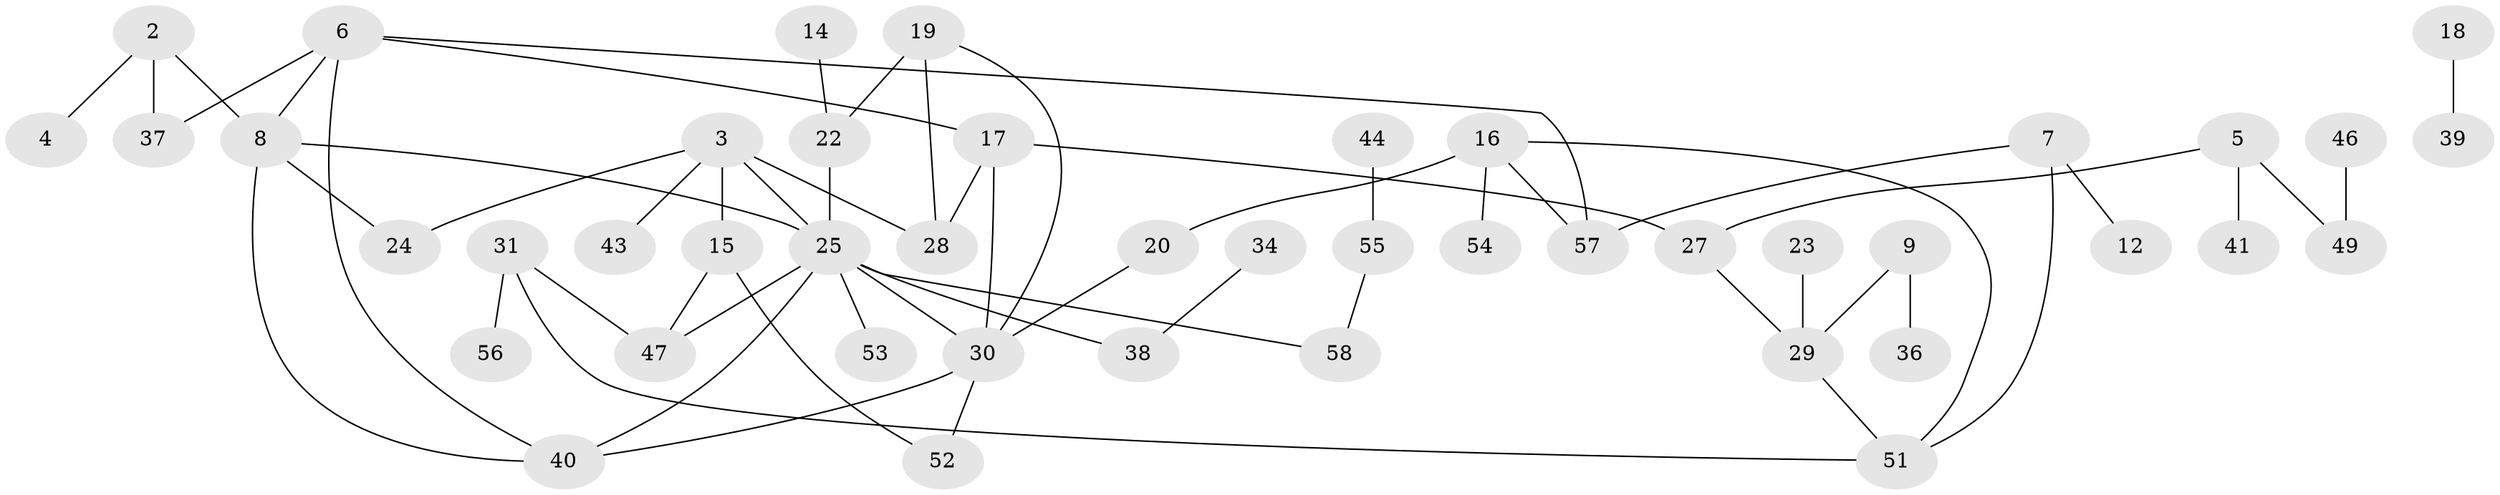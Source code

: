 // original degree distribution, {0: 0.10416666666666667, 2: 0.25, 1: 0.3020833333333333, 3: 0.19791666666666666, 4: 0.10416666666666667, 5: 0.041666666666666664}
// Generated by graph-tools (version 1.1) at 2025/48/03/04/25 22:48:30]
// undirected, 45 vertices, 58 edges
graph export_dot {
  node [color=gray90,style=filled];
  2;
  3;
  4;
  5;
  6;
  7;
  8;
  9;
  12;
  14;
  15;
  16;
  17;
  18;
  19;
  20;
  22;
  23;
  24;
  25;
  27;
  28;
  29;
  30;
  31;
  34;
  36;
  37;
  38;
  39;
  40;
  41;
  43;
  44;
  46;
  47;
  49;
  51;
  52;
  53;
  54;
  55;
  56;
  57;
  58;
  2 -- 4 [weight=1.0];
  2 -- 8 [weight=1.0];
  2 -- 37 [weight=1.0];
  3 -- 15 [weight=1.0];
  3 -- 24 [weight=1.0];
  3 -- 25 [weight=1.0];
  3 -- 28 [weight=1.0];
  3 -- 43 [weight=1.0];
  5 -- 27 [weight=1.0];
  5 -- 41 [weight=1.0];
  5 -- 49 [weight=1.0];
  6 -- 8 [weight=1.0];
  6 -- 17 [weight=1.0];
  6 -- 37 [weight=1.0];
  6 -- 40 [weight=1.0];
  6 -- 57 [weight=1.0];
  7 -- 12 [weight=1.0];
  7 -- 51 [weight=1.0];
  7 -- 57 [weight=1.0];
  8 -- 24 [weight=1.0];
  8 -- 25 [weight=1.0];
  8 -- 40 [weight=1.0];
  9 -- 29 [weight=1.0];
  9 -- 36 [weight=1.0];
  14 -- 22 [weight=1.0];
  15 -- 47 [weight=1.0];
  15 -- 52 [weight=1.0];
  16 -- 20 [weight=1.0];
  16 -- 51 [weight=1.0];
  16 -- 54 [weight=1.0];
  16 -- 57 [weight=1.0];
  17 -- 27 [weight=1.0];
  17 -- 28 [weight=1.0];
  17 -- 30 [weight=1.0];
  18 -- 39 [weight=1.0];
  19 -- 22 [weight=1.0];
  19 -- 28 [weight=1.0];
  19 -- 30 [weight=1.0];
  20 -- 30 [weight=1.0];
  22 -- 25 [weight=1.0];
  23 -- 29 [weight=1.0];
  25 -- 30 [weight=2.0];
  25 -- 38 [weight=1.0];
  25 -- 40 [weight=1.0];
  25 -- 47 [weight=1.0];
  25 -- 53 [weight=1.0];
  25 -- 58 [weight=1.0];
  27 -- 29 [weight=1.0];
  29 -- 51 [weight=1.0];
  30 -- 40 [weight=1.0];
  30 -- 52 [weight=1.0];
  31 -- 47 [weight=1.0];
  31 -- 51 [weight=1.0];
  31 -- 56 [weight=1.0];
  34 -- 38 [weight=1.0];
  44 -- 55 [weight=1.0];
  46 -- 49 [weight=1.0];
  55 -- 58 [weight=1.0];
}
